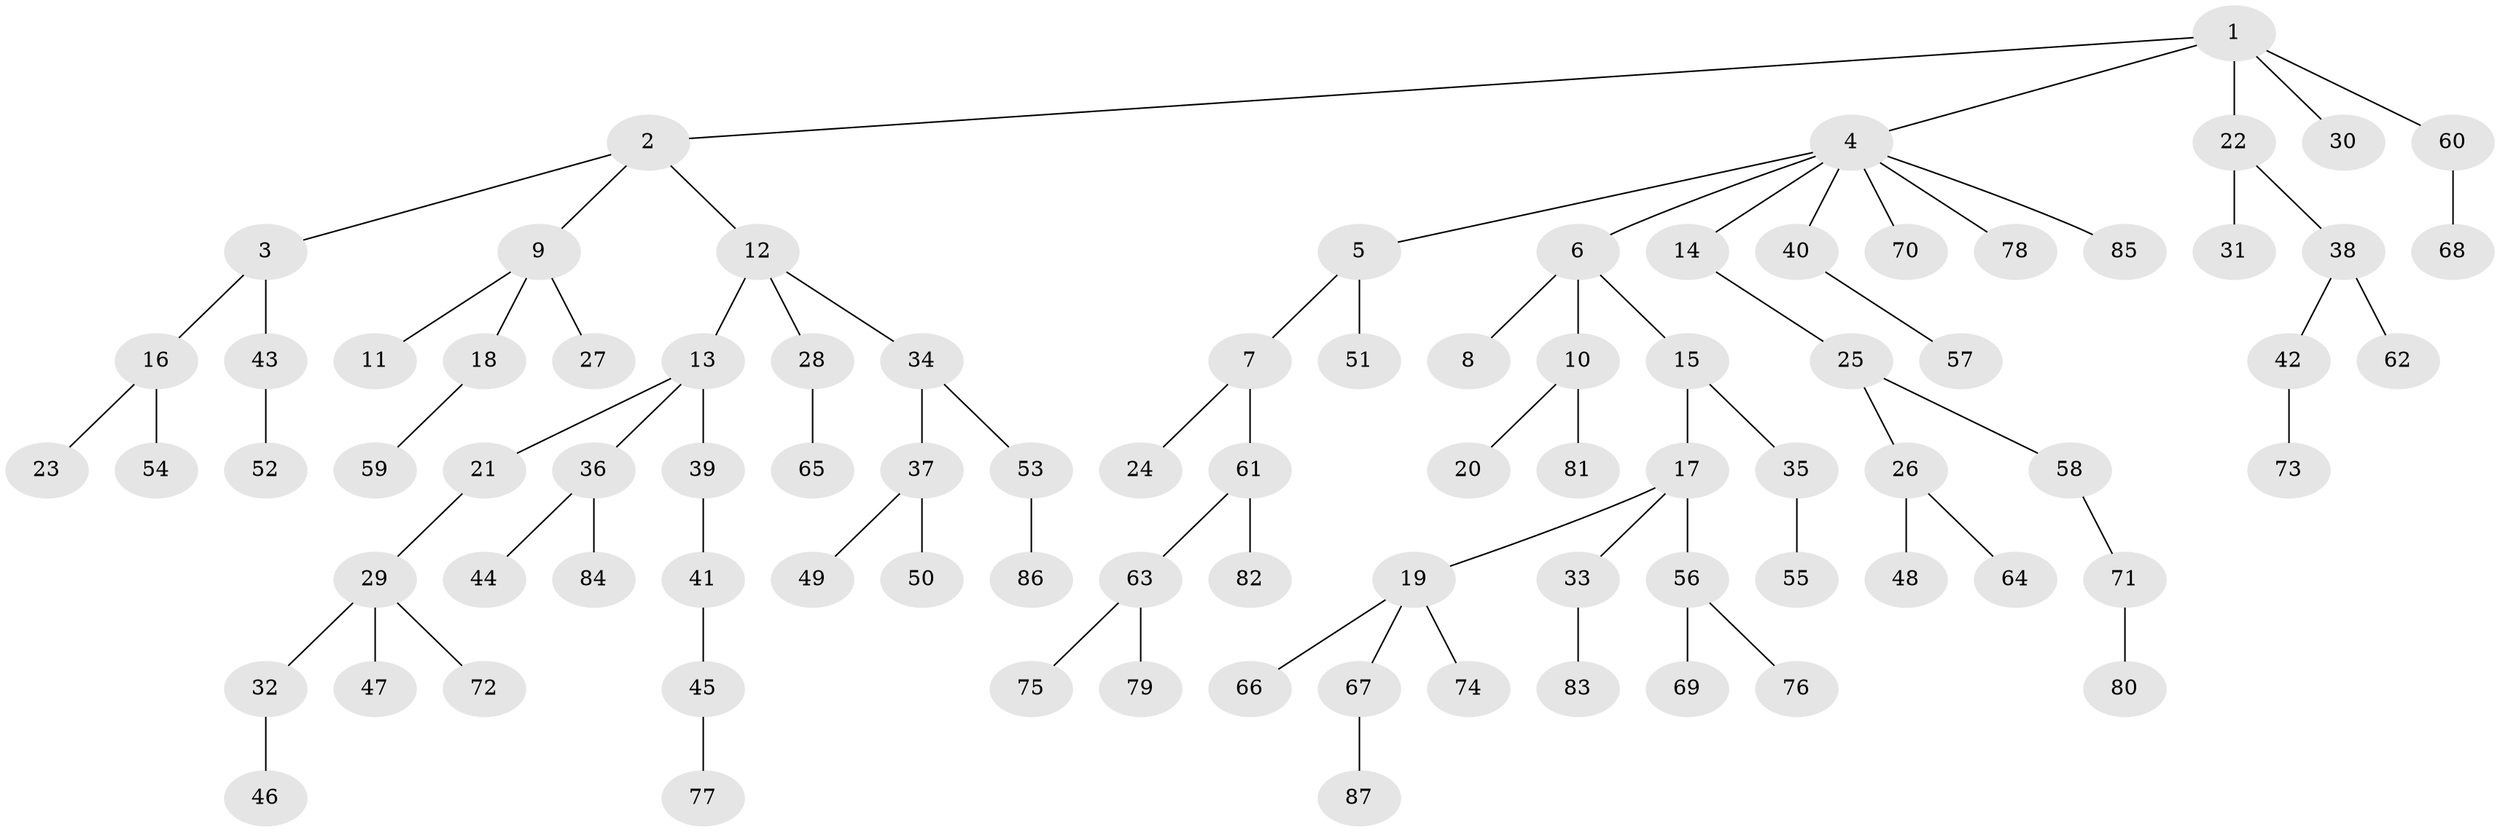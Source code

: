// coarse degree distribution, {4: 0.09836065573770492, 3: 0.14754098360655737, 1: 0.45901639344262296, 2: 0.2786885245901639, 7: 0.01639344262295082}
// Generated by graph-tools (version 1.1) at 2025/37/03/04/25 23:37:22]
// undirected, 87 vertices, 86 edges
graph export_dot {
  node [color=gray90,style=filled];
  1;
  2;
  3;
  4;
  5;
  6;
  7;
  8;
  9;
  10;
  11;
  12;
  13;
  14;
  15;
  16;
  17;
  18;
  19;
  20;
  21;
  22;
  23;
  24;
  25;
  26;
  27;
  28;
  29;
  30;
  31;
  32;
  33;
  34;
  35;
  36;
  37;
  38;
  39;
  40;
  41;
  42;
  43;
  44;
  45;
  46;
  47;
  48;
  49;
  50;
  51;
  52;
  53;
  54;
  55;
  56;
  57;
  58;
  59;
  60;
  61;
  62;
  63;
  64;
  65;
  66;
  67;
  68;
  69;
  70;
  71;
  72;
  73;
  74;
  75;
  76;
  77;
  78;
  79;
  80;
  81;
  82;
  83;
  84;
  85;
  86;
  87;
  1 -- 2;
  1 -- 4;
  1 -- 22;
  1 -- 30;
  1 -- 60;
  2 -- 3;
  2 -- 9;
  2 -- 12;
  3 -- 16;
  3 -- 43;
  4 -- 5;
  4 -- 6;
  4 -- 14;
  4 -- 40;
  4 -- 70;
  4 -- 78;
  4 -- 85;
  5 -- 7;
  5 -- 51;
  6 -- 8;
  6 -- 10;
  6 -- 15;
  7 -- 24;
  7 -- 61;
  9 -- 11;
  9 -- 18;
  9 -- 27;
  10 -- 20;
  10 -- 81;
  12 -- 13;
  12 -- 28;
  12 -- 34;
  13 -- 21;
  13 -- 36;
  13 -- 39;
  14 -- 25;
  15 -- 17;
  15 -- 35;
  16 -- 23;
  16 -- 54;
  17 -- 19;
  17 -- 33;
  17 -- 56;
  18 -- 59;
  19 -- 66;
  19 -- 67;
  19 -- 74;
  21 -- 29;
  22 -- 31;
  22 -- 38;
  25 -- 26;
  25 -- 58;
  26 -- 48;
  26 -- 64;
  28 -- 65;
  29 -- 32;
  29 -- 47;
  29 -- 72;
  32 -- 46;
  33 -- 83;
  34 -- 37;
  34 -- 53;
  35 -- 55;
  36 -- 44;
  36 -- 84;
  37 -- 49;
  37 -- 50;
  38 -- 42;
  38 -- 62;
  39 -- 41;
  40 -- 57;
  41 -- 45;
  42 -- 73;
  43 -- 52;
  45 -- 77;
  53 -- 86;
  56 -- 69;
  56 -- 76;
  58 -- 71;
  60 -- 68;
  61 -- 63;
  61 -- 82;
  63 -- 75;
  63 -- 79;
  67 -- 87;
  71 -- 80;
}
